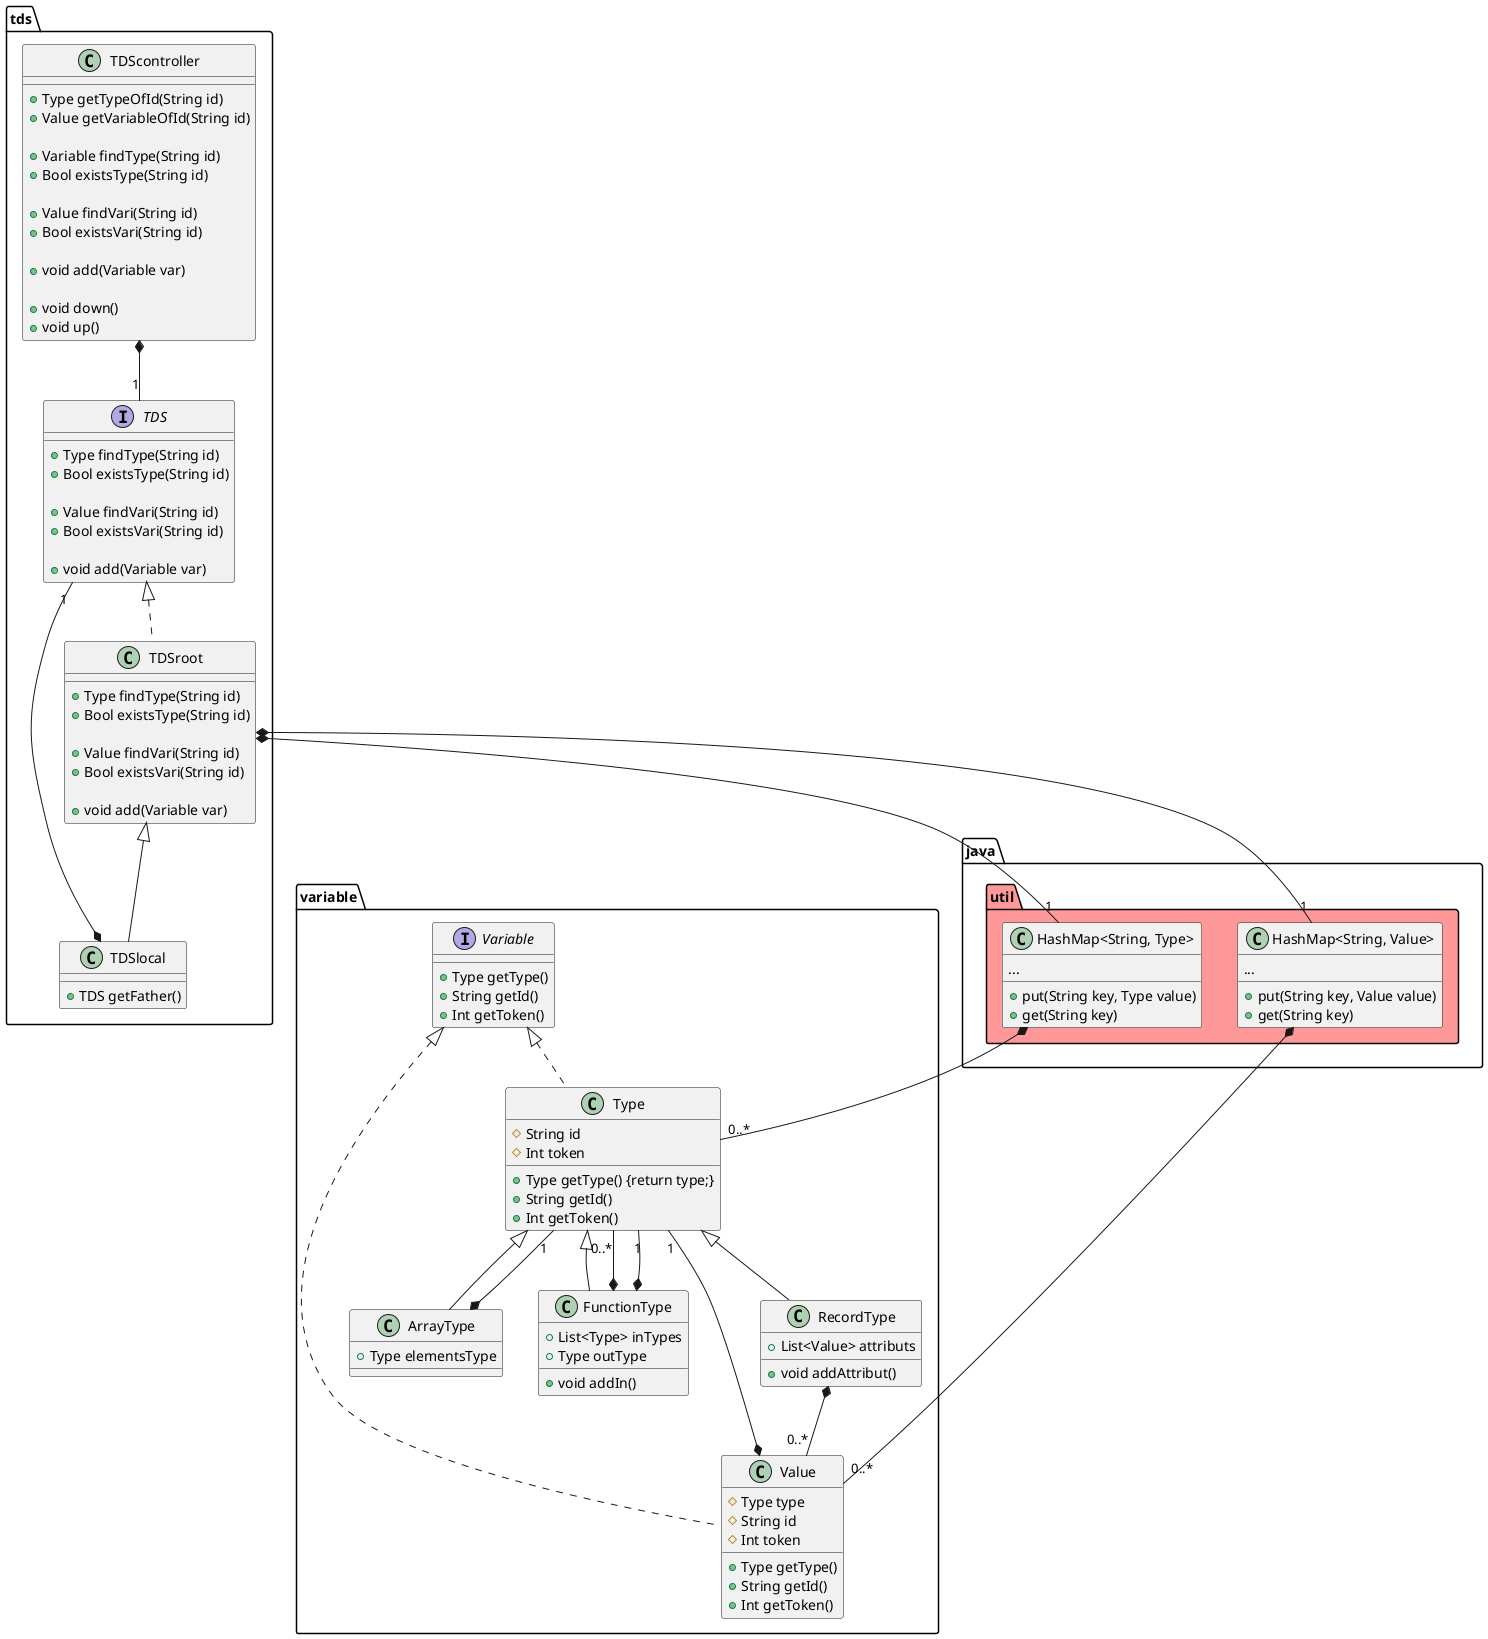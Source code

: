 @startuml

package tds {

  class TDScontroller {
    +Type getTypeOfId(String id)
    +Value getVariableOfId(String id)

    +Variable findType(String id)
    +Bool existsType(String id)

    +Value findVari(String id)
    +Bool existsVari(String id)

    +void add(Variable var)

    +void down()
    +void up()
  }

  interface TDS {
    +Type findType(String id)
    +Bool existsType(String id)

    +Value findVari(String id)
    +Bool existsVari(String id)

    +void add(Variable var)
  }

  class TDSroot implements TDS {
    +Type findType(String id)
    +Bool existsType(String id)

    +Value findVari(String id)
    +Bool existsVari(String id)
    
    +void add(Variable var)
  }

  class TDSlocal extends TDSroot {
    +TDS getFather()
  }
}

package variable {

  Interface Variable {
    +Type getType()
    +String getId()
    +Int getToken()
  }

  class Type implements Variable {
    #String id
    #Int token

    +Type getType() {return type;}
    +String getId()
    +Int getToken()
  }

  class RecordType extends Type {
    +List<Value> attributs
    +void addAttribut()
  }

  class ArrayType extends Type {
    +Type elementsType
  }

  class FunctionType extends Type {
    +List<Type> inTypes
    +Type outType
    +void addIn()
  }

  class Value implements Variable {
    #Type type
    #String id
    #Int token

    +Type getType()
    +String getId()
    +Int getToken()
  }
}

package java.util #ff9999 {
  class "HashMap<String, Type>" {
    ...
    +put(String key, Type value)
    +get(String key)
  }
  class "HashMap<String, Value>" {
    ...
    +put(String key, Value value)
    +get(String key)
  }
}

TDScontroller *--"1" TDS
TDSlocal *--"1" TDS
TDSroot *--"1" "HashMap<String, Type>"
TDSroot *--"1" "HashMap<String, Value>"
"HashMap<String, Type>" *--"0..*" Type
"HashMap<String, Value>" *--"0..*" Value
Value *--"1" Type
RecordType *--"0..*" Value
ArrayType *--"1" Type
FunctionType *--"0..*" Type
FunctionType *--"1" Type
@enduml
